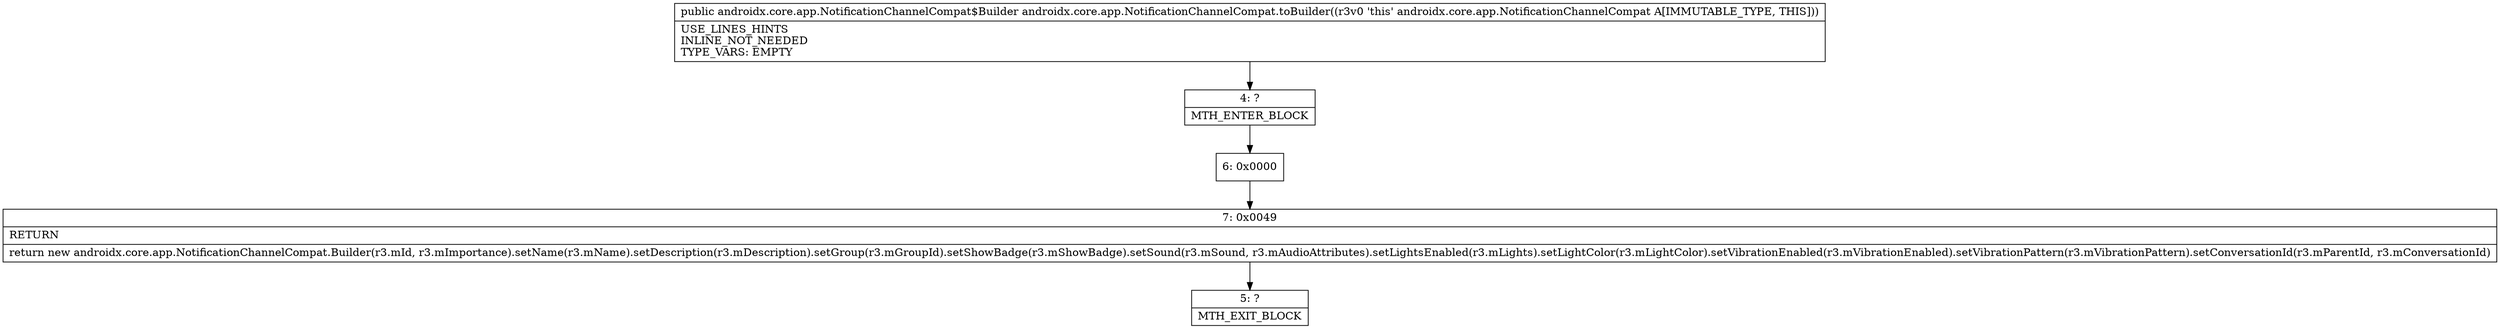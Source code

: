 digraph "CFG forandroidx.core.app.NotificationChannelCompat.toBuilder()Landroidx\/core\/app\/NotificationChannelCompat$Builder;" {
Node_4 [shape=record,label="{4\:\ ?|MTH_ENTER_BLOCK\l}"];
Node_6 [shape=record,label="{6\:\ 0x0000}"];
Node_7 [shape=record,label="{7\:\ 0x0049|RETURN\l|return new androidx.core.app.NotificationChannelCompat.Builder(r3.mId, r3.mImportance).setName(r3.mName).setDescription(r3.mDescription).setGroup(r3.mGroupId).setShowBadge(r3.mShowBadge).setSound(r3.mSound, r3.mAudioAttributes).setLightsEnabled(r3.mLights).setLightColor(r3.mLightColor).setVibrationEnabled(r3.mVibrationEnabled).setVibrationPattern(r3.mVibrationPattern).setConversationId(r3.mParentId, r3.mConversationId)\l}"];
Node_5 [shape=record,label="{5\:\ ?|MTH_EXIT_BLOCK\l}"];
MethodNode[shape=record,label="{public androidx.core.app.NotificationChannelCompat$Builder androidx.core.app.NotificationChannelCompat.toBuilder((r3v0 'this' androidx.core.app.NotificationChannelCompat A[IMMUTABLE_TYPE, THIS]))  | USE_LINES_HINTS\lINLINE_NOT_NEEDED\lTYPE_VARS: EMPTY\l}"];
MethodNode -> Node_4;Node_4 -> Node_6;
Node_6 -> Node_7;
Node_7 -> Node_5;
}

